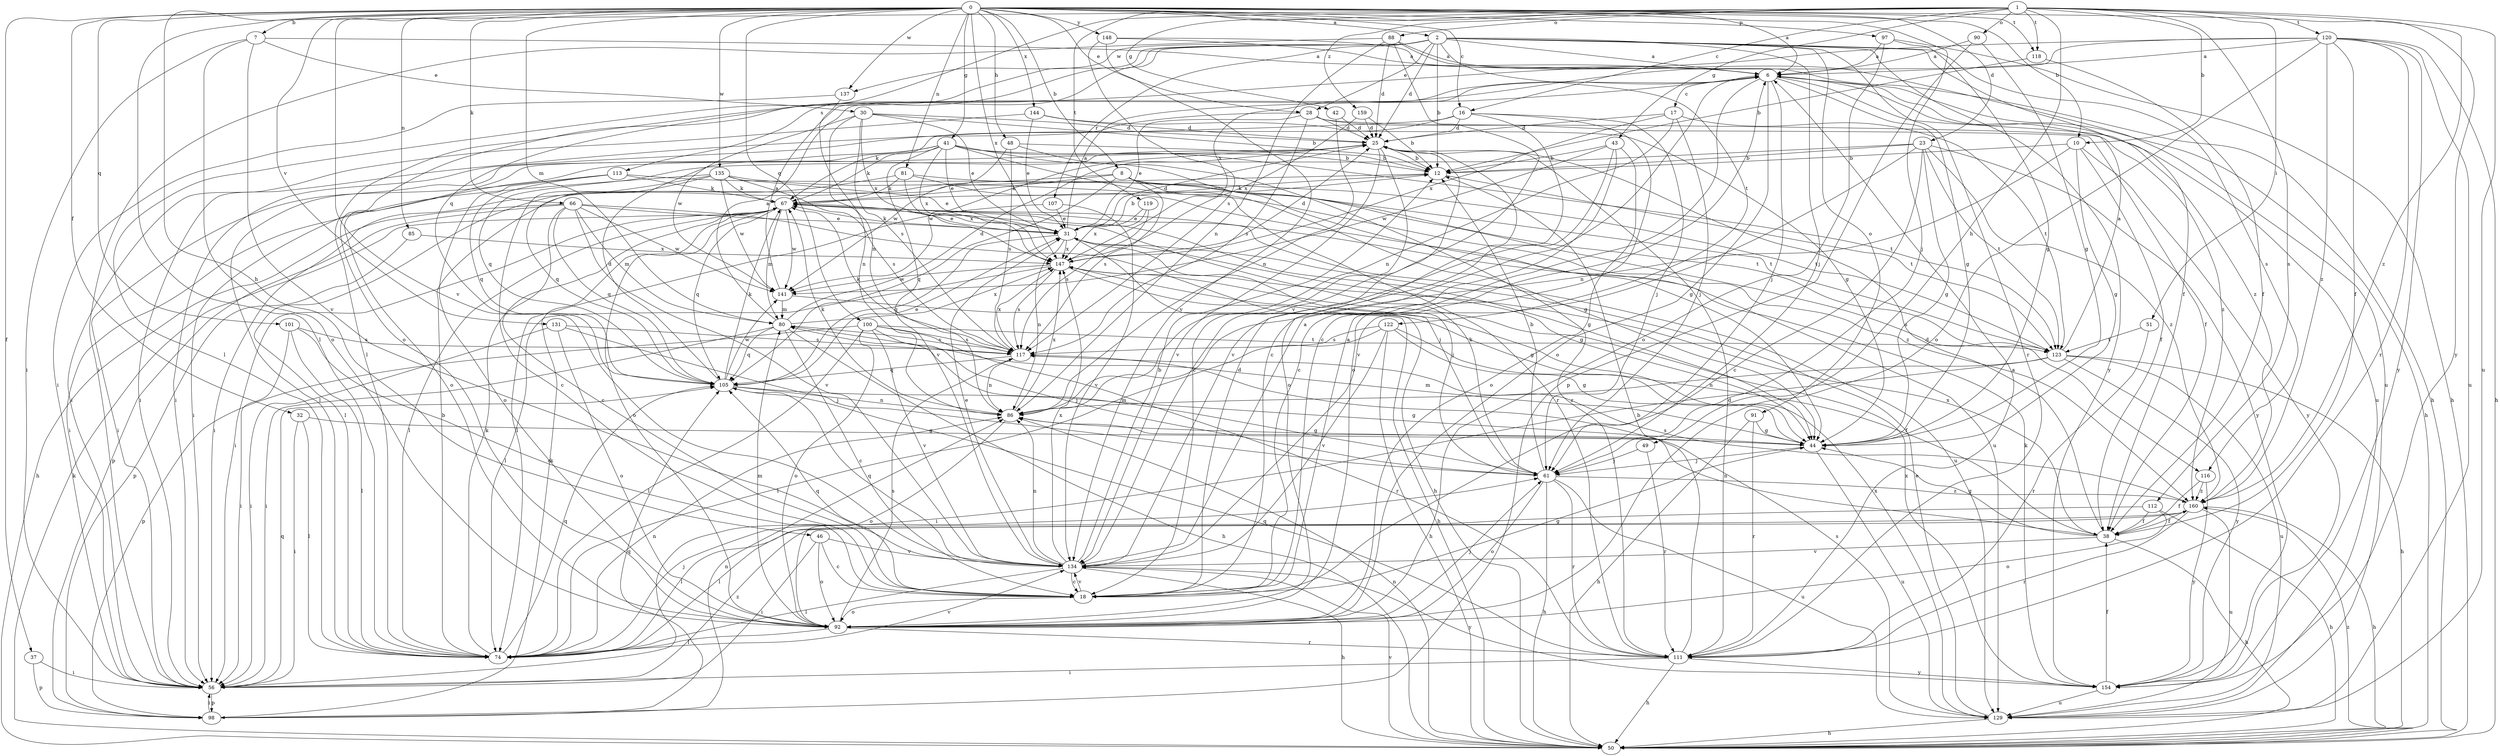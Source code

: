 strict digraph  {
0;
1;
2;
6;
7;
8;
10;
12;
16;
17;
18;
23;
25;
28;
30;
31;
32;
37;
38;
41;
42;
43;
44;
46;
48;
49;
50;
51;
56;
61;
66;
67;
74;
80;
81;
85;
86;
88;
90;
91;
92;
97;
98;
100;
101;
105;
107;
111;
112;
113;
116;
117;
118;
119;
120;
122;
123;
129;
131;
134;
135;
137;
141;
144;
147;
148;
154;
159;
160;
0 -> 2  [label=a];
0 -> 6  [label=a];
0 -> 7  [label=b];
0 -> 8  [label=b];
0 -> 10  [label=b];
0 -> 16  [label=c];
0 -> 23  [label=d];
0 -> 28  [label=e];
0 -> 32  [label=f];
0 -> 37  [label=f];
0 -> 41  [label=g];
0 -> 46  [label=h];
0 -> 48  [label=h];
0 -> 61  [label=j];
0 -> 66  [label=k];
0 -> 80  [label=m];
0 -> 81  [label=n];
0 -> 85  [label=n];
0 -> 97  [label=p];
0 -> 100  [label=q];
0 -> 101  [label=q];
0 -> 118  [label=t];
0 -> 131  [label=v];
0 -> 134  [label=v];
0 -> 135  [label=w];
0 -> 137  [label=w];
0 -> 144  [label=x];
0 -> 147  [label=x];
0 -> 148  [label=y];
0 -> 154  [label=y];
1 -> 10  [label=b];
1 -> 16  [label=c];
1 -> 42  [label=g];
1 -> 43  [label=g];
1 -> 49  [label=h];
1 -> 51  [label=i];
1 -> 74  [label=l];
1 -> 88  [label=o];
1 -> 90  [label=o];
1 -> 105  [label=q];
1 -> 112  [label=s];
1 -> 118  [label=t];
1 -> 119  [label=t];
1 -> 120  [label=t];
1 -> 129  [label=u];
1 -> 159  [label=z];
1 -> 160  [label=z];
2 -> 6  [label=a];
2 -> 12  [label=b];
2 -> 25  [label=d];
2 -> 28  [label=e];
2 -> 38  [label=f];
2 -> 61  [label=j];
2 -> 74  [label=l];
2 -> 91  [label=o];
2 -> 92  [label=o];
2 -> 107  [label=r];
2 -> 111  [label=r];
2 -> 113  [label=s];
2 -> 116  [label=s];
2 -> 122  [label=t];
2 -> 137  [label=w];
2 -> 154  [label=y];
6 -> 17  [label=c];
6 -> 18  [label=c];
6 -> 44  [label=g];
6 -> 50  [label=h];
6 -> 61  [label=j];
6 -> 92  [label=o];
6 -> 129  [label=u];
6 -> 160  [label=z];
7 -> 6  [label=a];
7 -> 30  [label=e];
7 -> 56  [label=i];
7 -> 92  [label=o];
7 -> 134  [label=v];
8 -> 44  [label=g];
8 -> 56  [label=i];
8 -> 67  [label=k];
8 -> 105  [label=q];
8 -> 116  [label=s];
8 -> 117  [label=s];
8 -> 123  [label=t];
10 -> 12  [label=b];
10 -> 38  [label=f];
10 -> 44  [label=g];
10 -> 86  [label=n];
10 -> 154  [label=y];
12 -> 67  [label=k];
12 -> 123  [label=t];
16 -> 18  [label=c];
16 -> 25  [label=d];
16 -> 56  [label=i];
16 -> 61  [label=j];
16 -> 67  [label=k];
16 -> 92  [label=o];
17 -> 25  [label=d];
17 -> 61  [label=j];
17 -> 86  [label=n];
17 -> 123  [label=t];
17 -> 147  [label=x];
18 -> 6  [label=a];
18 -> 25  [label=d];
18 -> 44  [label=g];
18 -> 92  [label=o];
18 -> 105  [label=q];
18 -> 134  [label=v];
23 -> 12  [label=b];
23 -> 18  [label=c];
23 -> 44  [label=g];
23 -> 105  [label=q];
23 -> 123  [label=t];
23 -> 134  [label=v];
23 -> 154  [label=y];
23 -> 160  [label=z];
25 -> 12  [label=b];
25 -> 18  [label=c];
25 -> 56  [label=i];
25 -> 92  [label=o];
25 -> 134  [label=v];
25 -> 141  [label=w];
28 -> 25  [label=d];
28 -> 31  [label=e];
28 -> 38  [label=f];
28 -> 56  [label=i];
28 -> 117  [label=s];
28 -> 160  [label=z];
30 -> 12  [label=b];
30 -> 25  [label=d];
30 -> 31  [label=e];
30 -> 86  [label=n];
30 -> 117  [label=s];
30 -> 141  [label=w];
30 -> 147  [label=x];
31 -> 6  [label=a];
31 -> 12  [label=b];
31 -> 25  [label=d];
31 -> 44  [label=g];
31 -> 50  [label=h];
31 -> 61  [label=j];
31 -> 67  [label=k];
31 -> 86  [label=n];
31 -> 105  [label=q];
31 -> 147  [label=x];
32 -> 44  [label=g];
32 -> 56  [label=i];
32 -> 74  [label=l];
37 -> 56  [label=i];
37 -> 98  [label=p];
38 -> 25  [label=d];
38 -> 44  [label=g];
38 -> 50  [label=h];
38 -> 86  [label=n];
38 -> 134  [label=v];
38 -> 147  [label=x];
41 -> 12  [label=b];
41 -> 31  [label=e];
41 -> 44  [label=g];
41 -> 67  [label=k];
41 -> 74  [label=l];
41 -> 92  [label=o];
41 -> 111  [label=r];
41 -> 123  [label=t];
41 -> 134  [label=v];
41 -> 147  [label=x];
42 -> 25  [label=d];
42 -> 86  [label=n];
43 -> 12  [label=b];
43 -> 18  [label=c];
43 -> 92  [label=o];
43 -> 134  [label=v];
43 -> 141  [label=w];
44 -> 61  [label=j];
44 -> 80  [label=m];
44 -> 129  [label=u];
46 -> 18  [label=c];
46 -> 56  [label=i];
46 -> 92  [label=o];
46 -> 134  [label=v];
48 -> 12  [label=b];
48 -> 111  [label=r];
48 -> 117  [label=s];
48 -> 141  [label=w];
49 -> 61  [label=j];
49 -> 111  [label=r];
50 -> 67  [label=k];
50 -> 86  [label=n];
50 -> 134  [label=v];
50 -> 160  [label=z];
51 -> 111  [label=r];
51 -> 123  [label=t];
56 -> 98  [label=p];
56 -> 105  [label=q];
56 -> 160  [label=z];
61 -> 12  [label=b];
61 -> 50  [label=h];
61 -> 67  [label=k];
61 -> 80  [label=m];
61 -> 92  [label=o];
61 -> 111  [label=r];
61 -> 129  [label=u];
61 -> 160  [label=z];
66 -> 18  [label=c];
66 -> 31  [label=e];
66 -> 50  [label=h];
66 -> 61  [label=j];
66 -> 80  [label=m];
66 -> 98  [label=p];
66 -> 105  [label=q];
66 -> 134  [label=v];
66 -> 141  [label=w];
67 -> 31  [label=e];
67 -> 44  [label=g];
67 -> 56  [label=i];
67 -> 74  [label=l];
67 -> 80  [label=m];
67 -> 92  [label=o];
67 -> 105  [label=q];
67 -> 129  [label=u];
67 -> 141  [label=w];
74 -> 12  [label=b];
74 -> 61  [label=j];
74 -> 67  [label=k];
74 -> 86  [label=n];
74 -> 105  [label=q];
74 -> 134  [label=v];
80 -> 6  [label=a];
80 -> 18  [label=c];
80 -> 25  [label=d];
80 -> 50  [label=h];
80 -> 56  [label=i];
80 -> 105  [label=q];
80 -> 117  [label=s];
80 -> 147  [label=x];
81 -> 67  [label=k];
81 -> 74  [label=l];
81 -> 123  [label=t];
81 -> 129  [label=u];
81 -> 147  [label=x];
85 -> 98  [label=p];
85 -> 147  [label=x];
86 -> 44  [label=g];
86 -> 67  [label=k];
86 -> 92  [label=o];
86 -> 147  [label=x];
88 -> 6  [label=a];
88 -> 25  [label=d];
88 -> 56  [label=i];
88 -> 86  [label=n];
88 -> 129  [label=u];
88 -> 134  [label=v];
90 -> 6  [label=a];
90 -> 44  [label=g];
90 -> 98  [label=p];
91 -> 44  [label=g];
91 -> 50  [label=h];
91 -> 111  [label=r];
92 -> 61  [label=j];
92 -> 74  [label=l];
92 -> 80  [label=m];
92 -> 111  [label=r];
92 -> 117  [label=s];
97 -> 6  [label=a];
97 -> 44  [label=g];
97 -> 50  [label=h];
97 -> 92  [label=o];
98 -> 56  [label=i];
98 -> 67  [label=k];
98 -> 86  [label=n];
98 -> 105  [label=q];
100 -> 61  [label=j];
100 -> 74  [label=l];
100 -> 92  [label=o];
100 -> 98  [label=p];
100 -> 111  [label=r];
100 -> 117  [label=s];
100 -> 123  [label=t];
100 -> 134  [label=v];
101 -> 18  [label=c];
101 -> 56  [label=i];
101 -> 74  [label=l];
101 -> 117  [label=s];
105 -> 25  [label=d];
105 -> 31  [label=e];
105 -> 44  [label=g];
105 -> 67  [label=k];
105 -> 86  [label=n];
105 -> 141  [label=w];
107 -> 31  [label=e];
107 -> 74  [label=l];
107 -> 134  [label=v];
111 -> 6  [label=a];
111 -> 12  [label=b];
111 -> 25  [label=d];
111 -> 50  [label=h];
111 -> 56  [label=i];
111 -> 105  [label=q];
111 -> 154  [label=y];
112 -> 38  [label=f];
112 -> 50  [label=h];
112 -> 74  [label=l];
112 -> 92  [label=o];
113 -> 56  [label=i];
113 -> 67  [label=k];
113 -> 92  [label=o];
113 -> 105  [label=q];
113 -> 123  [label=t];
116 -> 38  [label=f];
116 -> 154  [label=y];
116 -> 160  [label=z];
117 -> 67  [label=k];
117 -> 86  [label=n];
117 -> 105  [label=q];
117 -> 147  [label=x];
118 -> 12  [label=b];
118 -> 38  [label=f];
119 -> 31  [label=e];
119 -> 117  [label=s];
119 -> 147  [label=x];
120 -> 6  [label=a];
120 -> 38  [label=f];
120 -> 50  [label=h];
120 -> 74  [label=l];
120 -> 92  [label=o];
120 -> 111  [label=r];
120 -> 129  [label=u];
120 -> 147  [label=x];
120 -> 154  [label=y];
120 -> 160  [label=z];
122 -> 38  [label=f];
122 -> 44  [label=g];
122 -> 50  [label=h];
122 -> 74  [label=l];
122 -> 117  [label=s];
122 -> 134  [label=v];
123 -> 6  [label=a];
123 -> 50  [label=h];
123 -> 56  [label=i];
123 -> 86  [label=n];
123 -> 129  [label=u];
123 -> 154  [label=y];
129 -> 31  [label=e];
129 -> 50  [label=h];
129 -> 117  [label=s];
129 -> 147  [label=x];
131 -> 56  [label=i];
131 -> 61  [label=j];
131 -> 92  [label=o];
131 -> 117  [label=s];
134 -> 6  [label=a];
134 -> 12  [label=b];
134 -> 18  [label=c];
134 -> 31  [label=e];
134 -> 50  [label=h];
134 -> 74  [label=l];
134 -> 86  [label=n];
134 -> 105  [label=q];
134 -> 147  [label=x];
134 -> 154  [label=y];
135 -> 18  [label=c];
135 -> 31  [label=e];
135 -> 56  [label=i];
135 -> 67  [label=k];
135 -> 105  [label=q];
135 -> 117  [label=s];
135 -> 141  [label=w];
135 -> 160  [label=z];
137 -> 56  [label=i];
137 -> 86  [label=n];
141 -> 6  [label=a];
141 -> 50  [label=h];
141 -> 80  [label=m];
144 -> 25  [label=d];
144 -> 31  [label=e];
144 -> 44  [label=g];
144 -> 56  [label=i];
147 -> 25  [label=d];
147 -> 44  [label=g];
147 -> 74  [label=l];
147 -> 117  [label=s];
147 -> 141  [label=w];
148 -> 6  [label=a];
148 -> 50  [label=h];
148 -> 117  [label=s];
148 -> 134  [label=v];
154 -> 38  [label=f];
154 -> 67  [label=k];
154 -> 129  [label=u];
154 -> 147  [label=x];
159 -> 12  [label=b];
159 -> 25  [label=d];
159 -> 147  [label=x];
160 -> 38  [label=f];
160 -> 50  [label=h];
160 -> 74  [label=l];
160 -> 111  [label=r];
160 -> 117  [label=s];
160 -> 129  [label=u];
}
